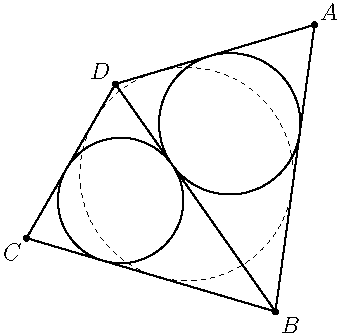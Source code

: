 import geometry;
size(6cm);

circle w = circle((point)(0, 0), 1);
point o = w.C;
var r = w.r;
point A = (o.x + r + 0.2, o.y + r + 0.4); 
point C = (o.x - r - 0.5, o.y - r + 0.4); 

line a1 = tangents(w, A)[0];
line a2 = tangents(w, A)[1];

line c1 = tangents(w, C)[0];
line c2 = tangents(w, C)[1];

point B = intersectionpoint(a1, c1);
point D = intersectionpoint(a2, c2);

//draw

draw(w, linewidth(0.3) + dashed);

dot("$A$", A, NE);
dot("$B$", B, SE);
dot("$C$", C, SW);
dot("$D$", D, NW);


draw(segment(A, B));
draw(segment(C, B));
draw(segment(C, D));
draw(segment(A, D));

draw(segment(B, D));
//draw(segment(A, C));

draw(incircle(A, B, D));
draw(incircle(C, B, D));

  
